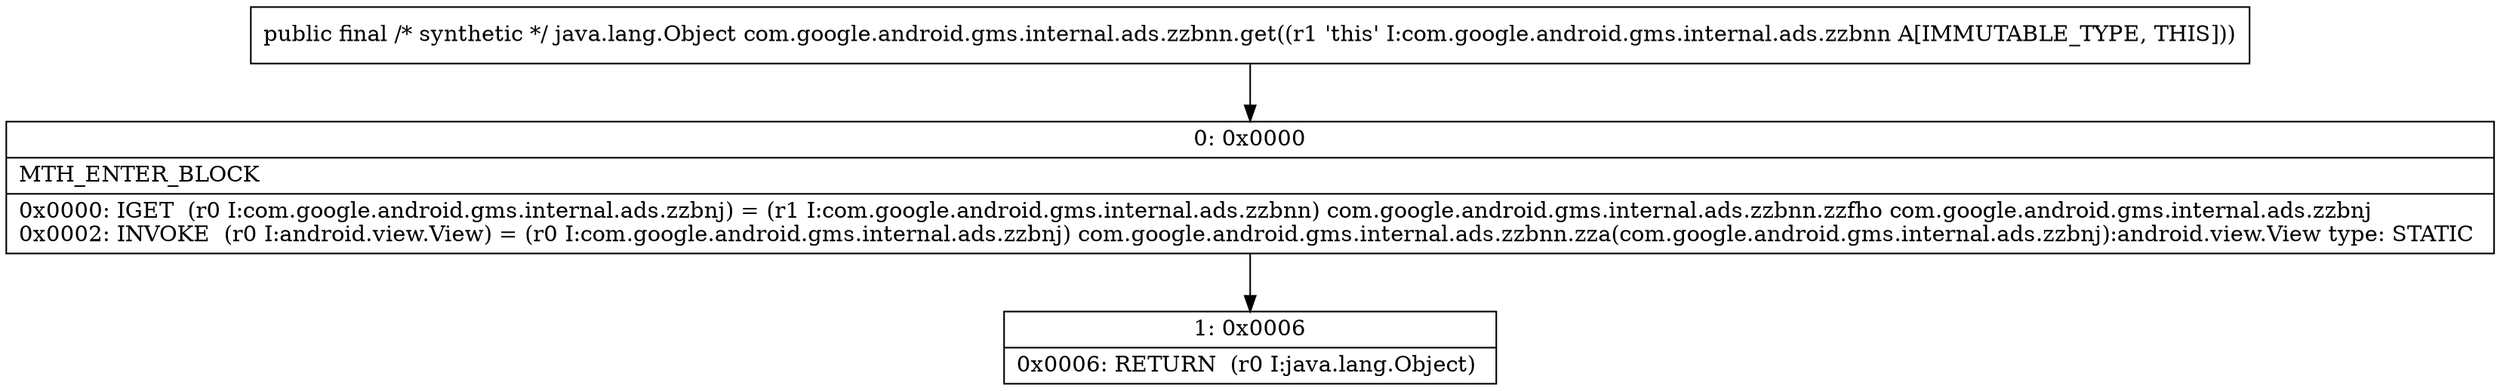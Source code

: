 digraph "CFG forcom.google.android.gms.internal.ads.zzbnn.get()Ljava\/lang\/Object;" {
Node_0 [shape=record,label="{0\:\ 0x0000|MTH_ENTER_BLOCK\l|0x0000: IGET  (r0 I:com.google.android.gms.internal.ads.zzbnj) = (r1 I:com.google.android.gms.internal.ads.zzbnn) com.google.android.gms.internal.ads.zzbnn.zzfho com.google.android.gms.internal.ads.zzbnj \l0x0002: INVOKE  (r0 I:android.view.View) = (r0 I:com.google.android.gms.internal.ads.zzbnj) com.google.android.gms.internal.ads.zzbnn.zza(com.google.android.gms.internal.ads.zzbnj):android.view.View type: STATIC \l}"];
Node_1 [shape=record,label="{1\:\ 0x0006|0x0006: RETURN  (r0 I:java.lang.Object) \l}"];
MethodNode[shape=record,label="{public final \/* synthetic *\/ java.lang.Object com.google.android.gms.internal.ads.zzbnn.get((r1 'this' I:com.google.android.gms.internal.ads.zzbnn A[IMMUTABLE_TYPE, THIS])) }"];
MethodNode -> Node_0;
Node_0 -> Node_1;
}

